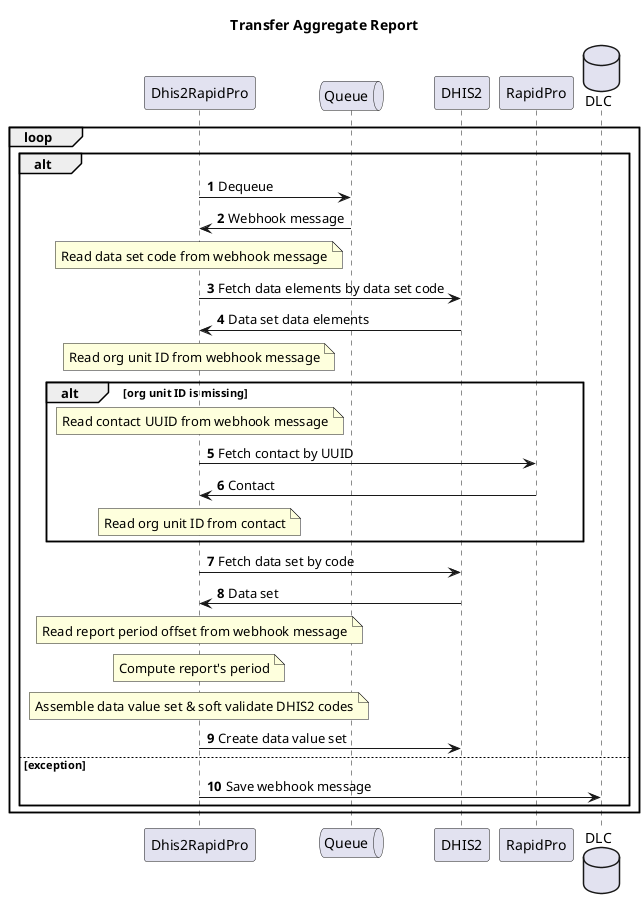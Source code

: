@startuml
title Transfer Aggregate Report
participant Dhis2RapidPro as Dhis2RapidPro
queue Queue as Queue
participant DHIS2 as DHIS2
participant RapidPro as RapidPro
database DLC as DLC
autonumber
skinparam responseMessageBelowArrow true
loop
    alt
        Dhis2RapidPro -> Queue: Dequeue
        Queue -> Dhis2RapidPro: Webhook message
        note over Dhis2RapidPro: Read data set code from webhook message
        Dhis2RapidPro -> DHIS2: Fetch data elements by data set code
        DHIS2 -> Dhis2RapidPro: Data set data elements
        note over Dhis2RapidPro: Read org unit ID from webhook message
        alt org unit ID is missing
            note over Dhis2RapidPro: Read contact UUID from webhook message
            Dhis2RapidPro -> RapidPro: Fetch contact by UUID
            RapidPro -> Dhis2RapidPro: Contact
            note over Dhis2RapidPro: Read org unit ID from contact
        end
        Dhis2RapidPro -> DHIS2: Fetch data set by code
        DHIS2 -> Dhis2RapidPro: Data set
        note over Dhis2RapidPro: Read report period offset from webhook message
        note over Dhis2RapidPro: Compute report's period
        note over Dhis2RapidPro: Assemble data value set & soft validate DHIS2 codes
        Dhis2RapidPro -> DHIS2: Create data value set
    else exception
        Dhis2RapidPro -> DLC: Save webhook message
    end
end
@enduml